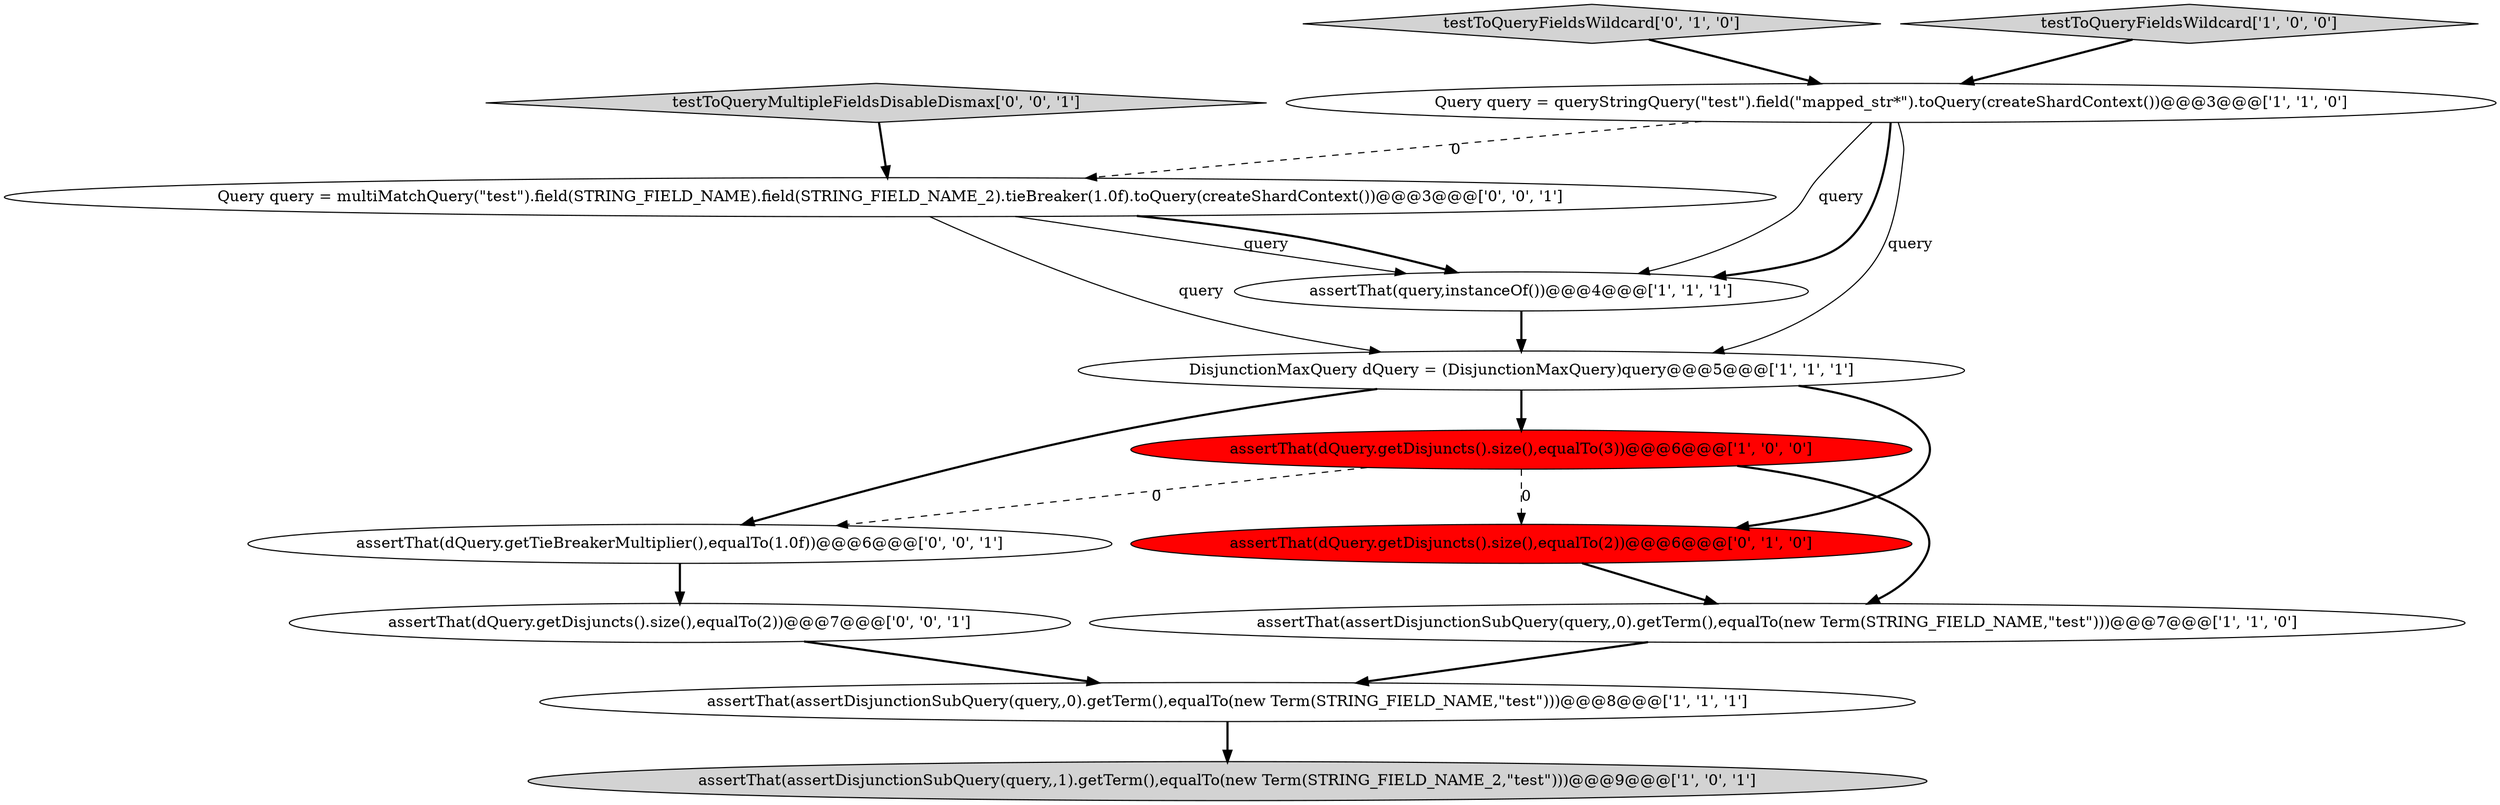 digraph {
8 [style = filled, label = "testToQueryFieldsWildcard['0', '1', '0']", fillcolor = lightgray, shape = diamond image = "AAA0AAABBB2BBB"];
10 [style = filled, label = "assertThat(dQuery.getDisjuncts().size(),equalTo(2))@@@7@@@['0', '0', '1']", fillcolor = white, shape = ellipse image = "AAA0AAABBB3BBB"];
13 [style = filled, label = "testToQueryMultipleFieldsDisableDismax['0', '0', '1']", fillcolor = lightgray, shape = diamond image = "AAA0AAABBB3BBB"];
7 [style = filled, label = "testToQueryFieldsWildcard['1', '0', '0']", fillcolor = lightgray, shape = diamond image = "AAA0AAABBB1BBB"];
3 [style = filled, label = "assertThat(query,instanceOf())@@@4@@@['1', '1', '1']", fillcolor = white, shape = ellipse image = "AAA0AAABBB1BBB"];
6 [style = filled, label = "assertThat(assertDisjunctionSubQuery(query,,0).getTerm(),equalTo(new Term(STRING_FIELD_NAME,\"test\")))@@@7@@@['1', '1', '0']", fillcolor = white, shape = ellipse image = "AAA0AAABBB1BBB"];
11 [style = filled, label = "assertThat(dQuery.getTieBreakerMultiplier(),equalTo(1.0f))@@@6@@@['0', '0', '1']", fillcolor = white, shape = ellipse image = "AAA0AAABBB3BBB"];
4 [style = filled, label = "assertThat(assertDisjunctionSubQuery(query,,0).getTerm(),equalTo(new Term(STRING_FIELD_NAME,\"test\")))@@@8@@@['1', '1', '1']", fillcolor = white, shape = ellipse image = "AAA0AAABBB1BBB"];
9 [style = filled, label = "assertThat(dQuery.getDisjuncts().size(),equalTo(2))@@@6@@@['0', '1', '0']", fillcolor = red, shape = ellipse image = "AAA1AAABBB2BBB"];
12 [style = filled, label = "Query query = multiMatchQuery(\"test\").field(STRING_FIELD_NAME).field(STRING_FIELD_NAME_2).tieBreaker(1.0f).toQuery(createShardContext())@@@3@@@['0', '0', '1']", fillcolor = white, shape = ellipse image = "AAA0AAABBB3BBB"];
0 [style = filled, label = "Query query = queryStringQuery(\"test\").field(\"mapped_str*\").toQuery(createShardContext())@@@3@@@['1', '1', '0']", fillcolor = white, shape = ellipse image = "AAA0AAABBB1BBB"];
1 [style = filled, label = "assertThat(assertDisjunctionSubQuery(query,,1).getTerm(),equalTo(new Term(STRING_FIELD_NAME_2,\"test\")))@@@9@@@['1', '0', '1']", fillcolor = lightgray, shape = ellipse image = "AAA0AAABBB1BBB"];
2 [style = filled, label = "DisjunctionMaxQuery dQuery = (DisjunctionMaxQuery)query@@@5@@@['1', '1', '1']", fillcolor = white, shape = ellipse image = "AAA0AAABBB1BBB"];
5 [style = filled, label = "assertThat(dQuery.getDisjuncts().size(),equalTo(3))@@@6@@@['1', '0', '0']", fillcolor = red, shape = ellipse image = "AAA1AAABBB1BBB"];
0->3 [style = bold, label=""];
12->2 [style = solid, label="query"];
0->3 [style = solid, label="query"];
5->9 [style = dashed, label="0"];
7->0 [style = bold, label=""];
12->3 [style = solid, label="query"];
2->9 [style = bold, label=""];
0->12 [style = dashed, label="0"];
9->6 [style = bold, label=""];
8->0 [style = bold, label=""];
6->4 [style = bold, label=""];
13->12 [style = bold, label=""];
5->6 [style = bold, label=""];
3->2 [style = bold, label=""];
5->11 [style = dashed, label="0"];
11->10 [style = bold, label=""];
10->4 [style = bold, label=""];
0->2 [style = solid, label="query"];
4->1 [style = bold, label=""];
12->3 [style = bold, label=""];
2->11 [style = bold, label=""];
2->5 [style = bold, label=""];
}
